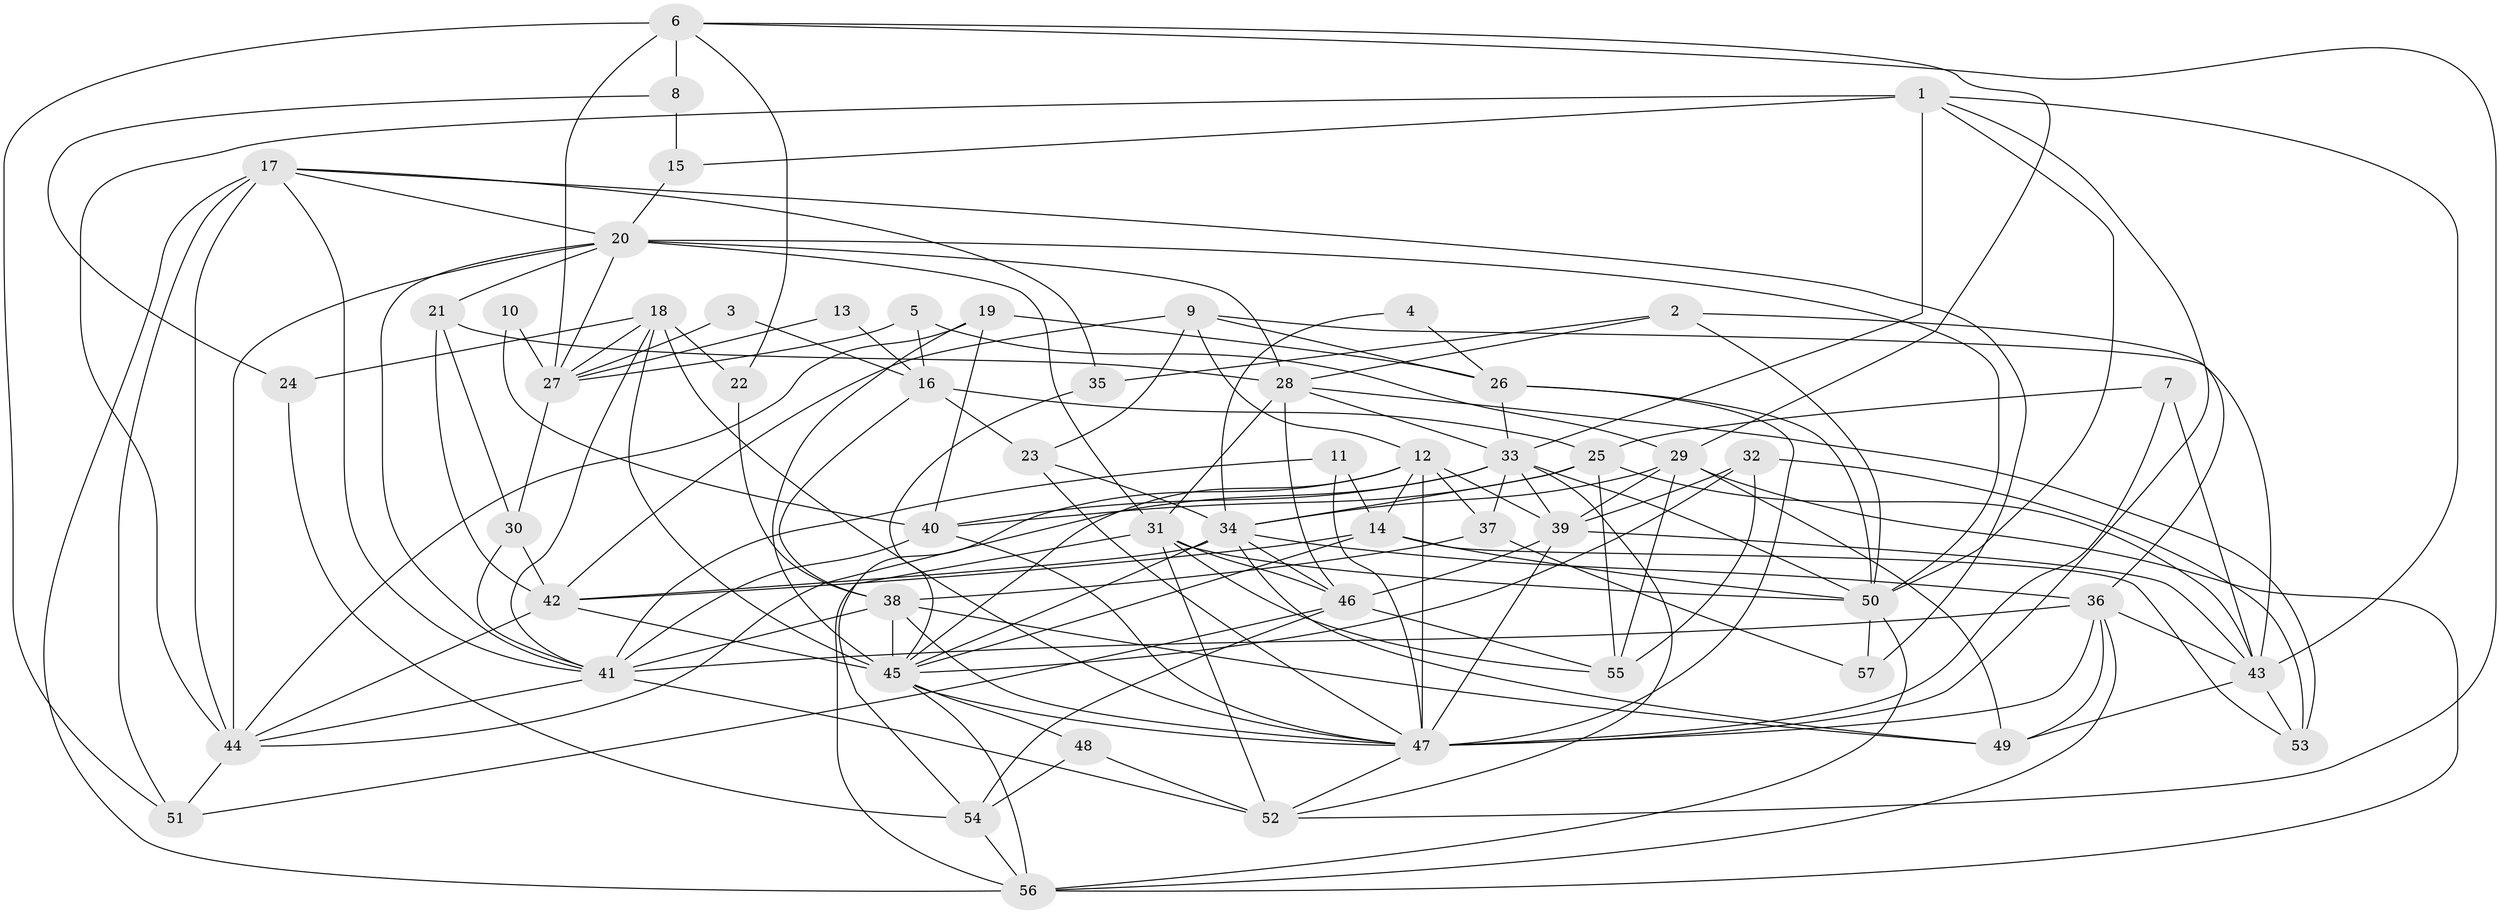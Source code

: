 // original degree distribution, {3: 0.2631578947368421, 5: 0.20175438596491227, 4: 0.2631578947368421, 2: 0.14035087719298245, 6: 0.07894736842105263, 8: 0.02631578947368421, 7: 0.02631578947368421}
// Generated by graph-tools (version 1.1) at 2025/26/03/09/25 03:26:13]
// undirected, 57 vertices, 160 edges
graph export_dot {
graph [start="1"]
  node [color=gray90,style=filled];
  1;
  2;
  3;
  4;
  5;
  6;
  7;
  8;
  9;
  10;
  11;
  12;
  13;
  14;
  15;
  16;
  17;
  18;
  19;
  20;
  21;
  22;
  23;
  24;
  25;
  26;
  27;
  28;
  29;
  30;
  31;
  32;
  33;
  34;
  35;
  36;
  37;
  38;
  39;
  40;
  41;
  42;
  43;
  44;
  45;
  46;
  47;
  48;
  49;
  50;
  51;
  52;
  53;
  54;
  55;
  56;
  57;
  1 -- 15 [weight=1.0];
  1 -- 33 [weight=2.0];
  1 -- 43 [weight=1.0];
  1 -- 44 [weight=1.0];
  1 -- 47 [weight=1.0];
  1 -- 50 [weight=1.0];
  2 -- 28 [weight=1.0];
  2 -- 35 [weight=1.0];
  2 -- 36 [weight=1.0];
  2 -- 50 [weight=1.0];
  3 -- 16 [weight=1.0];
  3 -- 27 [weight=1.0];
  4 -- 26 [weight=1.0];
  4 -- 34 [weight=1.0];
  5 -- 16 [weight=1.0];
  5 -- 27 [weight=1.0];
  5 -- 29 [weight=1.0];
  6 -- 8 [weight=2.0];
  6 -- 22 [weight=1.0];
  6 -- 27 [weight=1.0];
  6 -- 29 [weight=1.0];
  6 -- 51 [weight=1.0];
  6 -- 52 [weight=1.0];
  7 -- 25 [weight=1.0];
  7 -- 43 [weight=1.0];
  7 -- 47 [weight=1.0];
  8 -- 15 [weight=1.0];
  8 -- 24 [weight=1.0];
  9 -- 12 [weight=1.0];
  9 -- 23 [weight=1.0];
  9 -- 26 [weight=1.0];
  9 -- 42 [weight=1.0];
  9 -- 43 [weight=1.0];
  10 -- 27 [weight=1.0];
  10 -- 40 [weight=1.0];
  11 -- 14 [weight=1.0];
  11 -- 41 [weight=1.0];
  11 -- 47 [weight=1.0];
  12 -- 14 [weight=1.0];
  12 -- 37 [weight=2.0];
  12 -- 39 [weight=1.0];
  12 -- 45 [weight=1.0];
  12 -- 47 [weight=1.0];
  12 -- 54 [weight=1.0];
  13 -- 16 [weight=1.0];
  13 -- 27 [weight=1.0];
  14 -- 42 [weight=1.0];
  14 -- 45 [weight=1.0];
  14 -- 50 [weight=1.0];
  14 -- 53 [weight=1.0];
  15 -- 20 [weight=1.0];
  16 -- 23 [weight=1.0];
  16 -- 25 [weight=1.0];
  16 -- 38 [weight=1.0];
  17 -- 20 [weight=1.0];
  17 -- 35 [weight=1.0];
  17 -- 41 [weight=1.0];
  17 -- 44 [weight=2.0];
  17 -- 51 [weight=1.0];
  17 -- 56 [weight=1.0];
  17 -- 57 [weight=1.0];
  18 -- 22 [weight=1.0];
  18 -- 24 [weight=1.0];
  18 -- 27 [weight=1.0];
  18 -- 41 [weight=1.0];
  18 -- 45 [weight=1.0];
  18 -- 47 [weight=1.0];
  19 -- 26 [weight=1.0];
  19 -- 40 [weight=1.0];
  19 -- 44 [weight=1.0];
  19 -- 45 [weight=1.0];
  20 -- 21 [weight=1.0];
  20 -- 27 [weight=1.0];
  20 -- 28 [weight=1.0];
  20 -- 31 [weight=1.0];
  20 -- 41 [weight=1.0];
  20 -- 44 [weight=1.0];
  20 -- 50 [weight=1.0];
  21 -- 28 [weight=1.0];
  21 -- 30 [weight=1.0];
  21 -- 42 [weight=1.0];
  22 -- 38 [weight=1.0];
  23 -- 34 [weight=1.0];
  23 -- 47 [weight=1.0];
  24 -- 54 [weight=1.0];
  25 -- 34 [weight=1.0];
  25 -- 40 [weight=1.0];
  25 -- 43 [weight=1.0];
  25 -- 55 [weight=1.0];
  26 -- 33 [weight=1.0];
  26 -- 47 [weight=1.0];
  26 -- 50 [weight=1.0];
  27 -- 30 [weight=1.0];
  28 -- 31 [weight=1.0];
  28 -- 33 [weight=1.0];
  28 -- 46 [weight=3.0];
  28 -- 53 [weight=1.0];
  29 -- 34 [weight=1.0];
  29 -- 39 [weight=1.0];
  29 -- 49 [weight=1.0];
  29 -- 55 [weight=1.0];
  29 -- 56 [weight=1.0];
  30 -- 41 [weight=1.0];
  30 -- 42 [weight=1.0];
  31 -- 46 [weight=1.0];
  31 -- 50 [weight=1.0];
  31 -- 52 [weight=1.0];
  31 -- 55 [weight=1.0];
  31 -- 56 [weight=1.0];
  32 -- 39 [weight=1.0];
  32 -- 45 [weight=1.0];
  32 -- 53 [weight=1.0];
  32 -- 55 [weight=1.0];
  33 -- 37 [weight=1.0];
  33 -- 39 [weight=1.0];
  33 -- 40 [weight=1.0];
  33 -- 44 [weight=1.0];
  33 -- 50 [weight=1.0];
  33 -- 52 [weight=1.0];
  34 -- 36 [weight=1.0];
  34 -- 42 [weight=1.0];
  34 -- 45 [weight=1.0];
  34 -- 46 [weight=1.0];
  34 -- 49 [weight=1.0];
  35 -- 45 [weight=1.0];
  36 -- 41 [weight=1.0];
  36 -- 43 [weight=1.0];
  36 -- 47 [weight=2.0];
  36 -- 49 [weight=1.0];
  36 -- 56 [weight=1.0];
  37 -- 38 [weight=1.0];
  37 -- 57 [weight=1.0];
  38 -- 41 [weight=2.0];
  38 -- 45 [weight=1.0];
  38 -- 47 [weight=1.0];
  38 -- 49 [weight=1.0];
  39 -- 43 [weight=1.0];
  39 -- 46 [weight=1.0];
  39 -- 47 [weight=1.0];
  40 -- 41 [weight=1.0];
  40 -- 47 [weight=1.0];
  41 -- 44 [weight=1.0];
  41 -- 52 [weight=1.0];
  42 -- 44 [weight=1.0];
  42 -- 45 [weight=1.0];
  43 -- 49 [weight=1.0];
  43 -- 53 [weight=1.0];
  44 -- 51 [weight=1.0];
  45 -- 47 [weight=1.0];
  45 -- 48 [weight=1.0];
  45 -- 56 [weight=1.0];
  46 -- 51 [weight=1.0];
  46 -- 54 [weight=1.0];
  46 -- 55 [weight=1.0];
  47 -- 52 [weight=1.0];
  48 -- 52 [weight=1.0];
  48 -- 54 [weight=1.0];
  50 -- 56 [weight=1.0];
  50 -- 57 [weight=1.0];
  54 -- 56 [weight=1.0];
}
